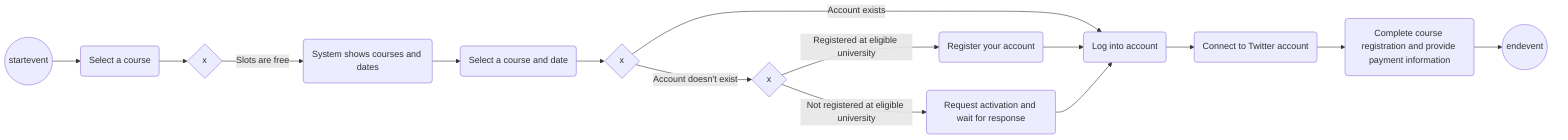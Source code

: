 graph LR
    1:startevent:((startevent)) --> 2:task:(Select a course)
    2:task: --> 3:exclusivegateway:{x}
    3:exclusivegateway:{x} --> |Slots are free| 4:task:(System shows courses and dates)
    4:task: --> 5:task:(Select a course and date)
    5:task: --> 6:exclusivegateway:{x}
    6:exclusivegateway:{x} --> |Account exists| 7:task:(Log into account)
    6:exclusivegateway:{x} --> |Account doesn't exist| 8:exclusivegateway:{x}
    8:exclusivegateway:{x} --> |Registered at eligible university| 9:task:(Register your account)
    8:exclusivegateway:{x} --> |Not registered at eligible university| 10:task:(Request activation and wait for response)
    9:task: --> 7:task:
    10:task: --> 7:task:
    7:task: --> 11:task:(Connect to Twitter account)
    11:task: --> 12:task:(Complete course registration and provide payment information)
    12:task: --> 13:endevent:((endevent))